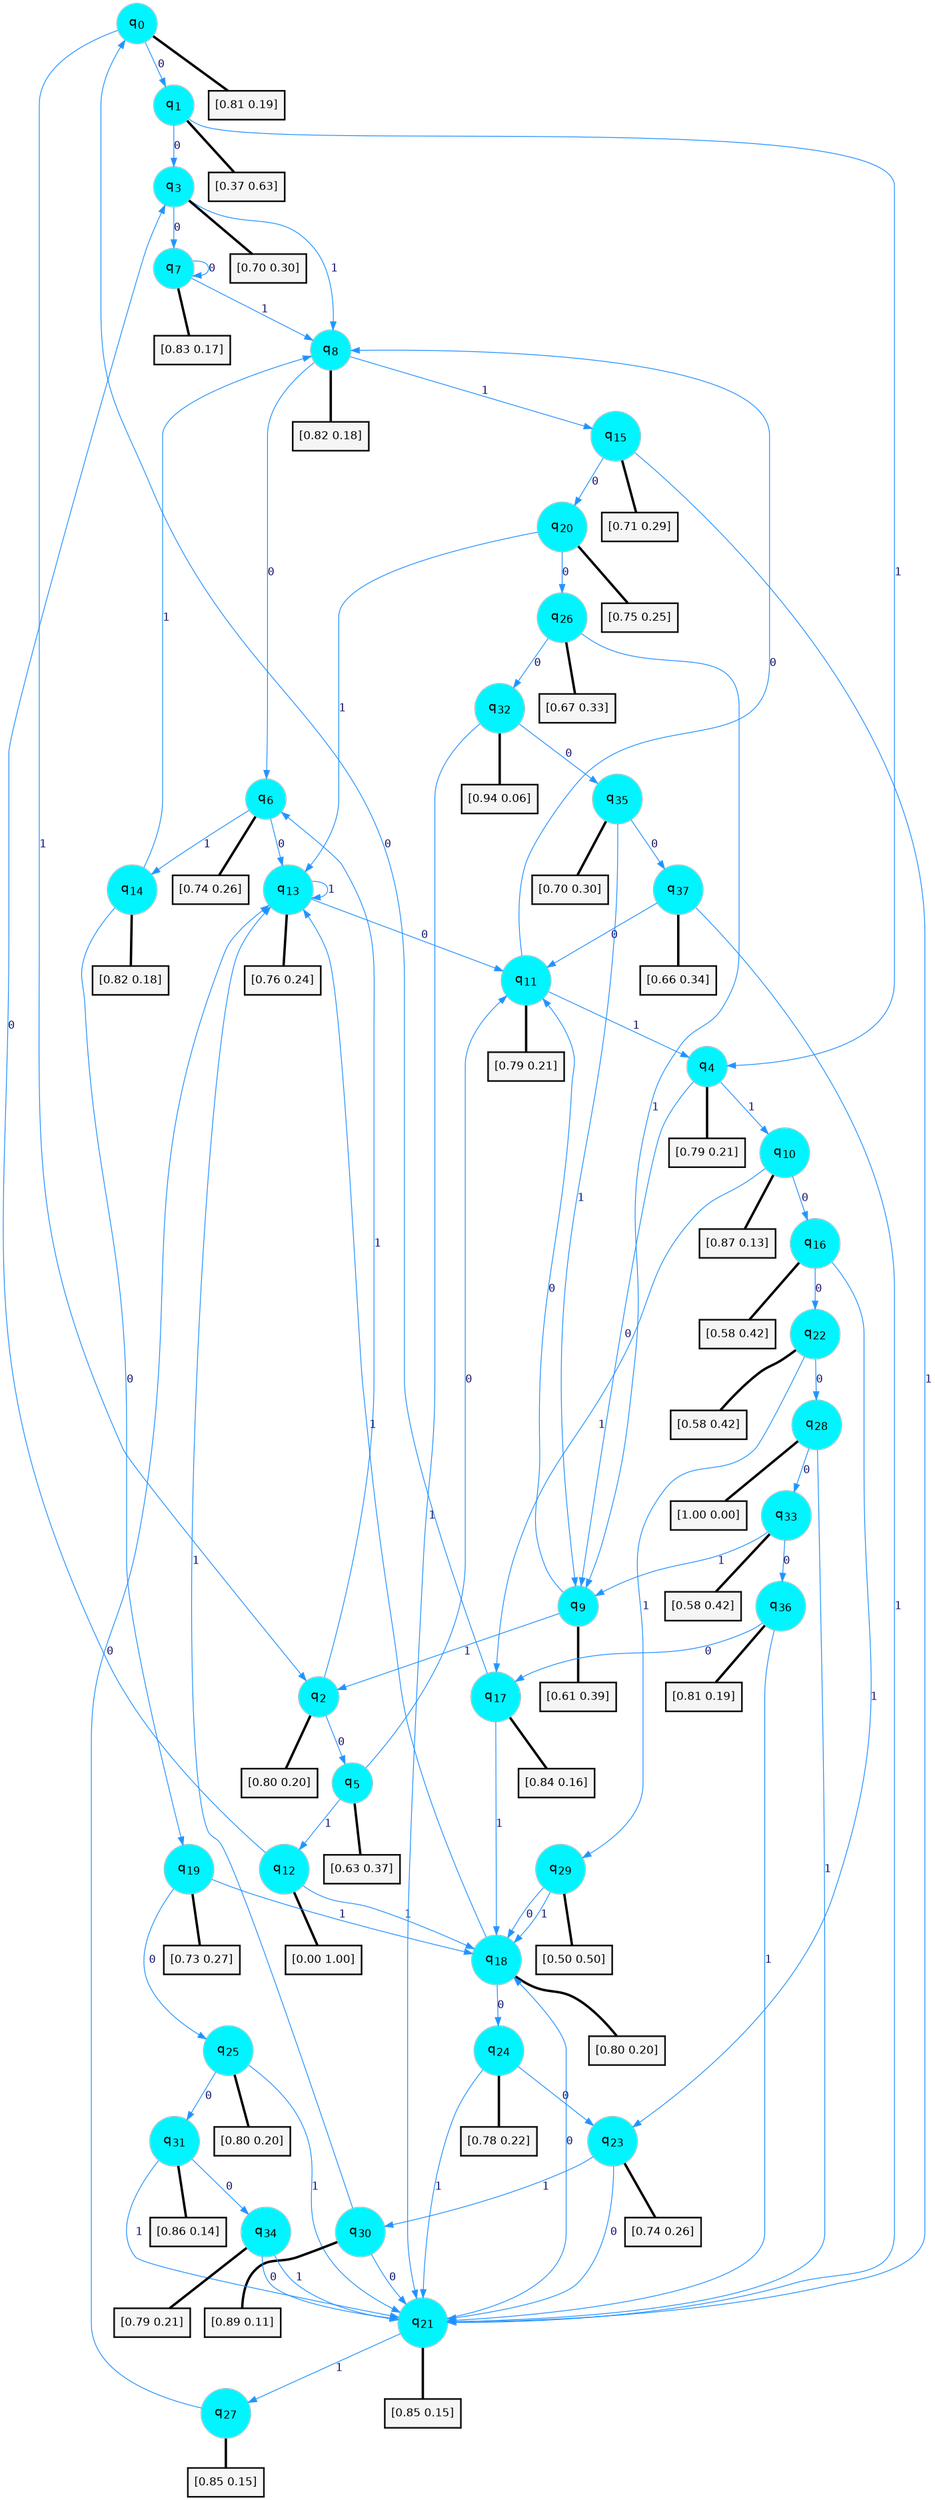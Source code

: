 digraph G {
graph [
bgcolor=transparent, dpi=300, rankdir=TD, size="40,25"];
node [
color=gray, fillcolor=turquoise1, fontcolor=black, fontname=Helvetica, fontsize=16, fontweight=bold, shape=circle, style=filled];
edge [
arrowsize=1, color=dodgerblue1, fontcolor=midnightblue, fontname=courier, fontweight=bold, penwidth=1, style=solid, weight=20];
0[label=<q<SUB>0</SUB>>];
1[label=<q<SUB>1</SUB>>];
2[label=<q<SUB>2</SUB>>];
3[label=<q<SUB>3</SUB>>];
4[label=<q<SUB>4</SUB>>];
5[label=<q<SUB>5</SUB>>];
6[label=<q<SUB>6</SUB>>];
7[label=<q<SUB>7</SUB>>];
8[label=<q<SUB>8</SUB>>];
9[label=<q<SUB>9</SUB>>];
10[label=<q<SUB>10</SUB>>];
11[label=<q<SUB>11</SUB>>];
12[label=<q<SUB>12</SUB>>];
13[label=<q<SUB>13</SUB>>];
14[label=<q<SUB>14</SUB>>];
15[label=<q<SUB>15</SUB>>];
16[label=<q<SUB>16</SUB>>];
17[label=<q<SUB>17</SUB>>];
18[label=<q<SUB>18</SUB>>];
19[label=<q<SUB>19</SUB>>];
20[label=<q<SUB>20</SUB>>];
21[label=<q<SUB>21</SUB>>];
22[label=<q<SUB>22</SUB>>];
23[label=<q<SUB>23</SUB>>];
24[label=<q<SUB>24</SUB>>];
25[label=<q<SUB>25</SUB>>];
26[label=<q<SUB>26</SUB>>];
27[label=<q<SUB>27</SUB>>];
28[label=<q<SUB>28</SUB>>];
29[label=<q<SUB>29</SUB>>];
30[label=<q<SUB>30</SUB>>];
31[label=<q<SUB>31</SUB>>];
32[label=<q<SUB>32</SUB>>];
33[label=<q<SUB>33</SUB>>];
34[label=<q<SUB>34</SUB>>];
35[label=<q<SUB>35</SUB>>];
36[label=<q<SUB>36</SUB>>];
37[label=<q<SUB>37</SUB>>];
38[label="[0.81 0.19]", shape=box,fontcolor=black, fontname=Helvetica, fontsize=14, penwidth=2, fillcolor=whitesmoke,color=black];
39[label="[0.37 0.63]", shape=box,fontcolor=black, fontname=Helvetica, fontsize=14, penwidth=2, fillcolor=whitesmoke,color=black];
40[label="[0.80 0.20]", shape=box,fontcolor=black, fontname=Helvetica, fontsize=14, penwidth=2, fillcolor=whitesmoke,color=black];
41[label="[0.70 0.30]", shape=box,fontcolor=black, fontname=Helvetica, fontsize=14, penwidth=2, fillcolor=whitesmoke,color=black];
42[label="[0.79 0.21]", shape=box,fontcolor=black, fontname=Helvetica, fontsize=14, penwidth=2, fillcolor=whitesmoke,color=black];
43[label="[0.63 0.37]", shape=box,fontcolor=black, fontname=Helvetica, fontsize=14, penwidth=2, fillcolor=whitesmoke,color=black];
44[label="[0.74 0.26]", shape=box,fontcolor=black, fontname=Helvetica, fontsize=14, penwidth=2, fillcolor=whitesmoke,color=black];
45[label="[0.83 0.17]", shape=box,fontcolor=black, fontname=Helvetica, fontsize=14, penwidth=2, fillcolor=whitesmoke,color=black];
46[label="[0.82 0.18]", shape=box,fontcolor=black, fontname=Helvetica, fontsize=14, penwidth=2, fillcolor=whitesmoke,color=black];
47[label="[0.61 0.39]", shape=box,fontcolor=black, fontname=Helvetica, fontsize=14, penwidth=2, fillcolor=whitesmoke,color=black];
48[label="[0.87 0.13]", shape=box,fontcolor=black, fontname=Helvetica, fontsize=14, penwidth=2, fillcolor=whitesmoke,color=black];
49[label="[0.79 0.21]", shape=box,fontcolor=black, fontname=Helvetica, fontsize=14, penwidth=2, fillcolor=whitesmoke,color=black];
50[label="[0.00 1.00]", shape=box,fontcolor=black, fontname=Helvetica, fontsize=14, penwidth=2, fillcolor=whitesmoke,color=black];
51[label="[0.76 0.24]", shape=box,fontcolor=black, fontname=Helvetica, fontsize=14, penwidth=2, fillcolor=whitesmoke,color=black];
52[label="[0.82 0.18]", shape=box,fontcolor=black, fontname=Helvetica, fontsize=14, penwidth=2, fillcolor=whitesmoke,color=black];
53[label="[0.71 0.29]", shape=box,fontcolor=black, fontname=Helvetica, fontsize=14, penwidth=2, fillcolor=whitesmoke,color=black];
54[label="[0.58 0.42]", shape=box,fontcolor=black, fontname=Helvetica, fontsize=14, penwidth=2, fillcolor=whitesmoke,color=black];
55[label="[0.84 0.16]", shape=box,fontcolor=black, fontname=Helvetica, fontsize=14, penwidth=2, fillcolor=whitesmoke,color=black];
56[label="[0.80 0.20]", shape=box,fontcolor=black, fontname=Helvetica, fontsize=14, penwidth=2, fillcolor=whitesmoke,color=black];
57[label="[0.73 0.27]", shape=box,fontcolor=black, fontname=Helvetica, fontsize=14, penwidth=2, fillcolor=whitesmoke,color=black];
58[label="[0.75 0.25]", shape=box,fontcolor=black, fontname=Helvetica, fontsize=14, penwidth=2, fillcolor=whitesmoke,color=black];
59[label="[0.85 0.15]", shape=box,fontcolor=black, fontname=Helvetica, fontsize=14, penwidth=2, fillcolor=whitesmoke,color=black];
60[label="[0.58 0.42]", shape=box,fontcolor=black, fontname=Helvetica, fontsize=14, penwidth=2, fillcolor=whitesmoke,color=black];
61[label="[0.74 0.26]", shape=box,fontcolor=black, fontname=Helvetica, fontsize=14, penwidth=2, fillcolor=whitesmoke,color=black];
62[label="[0.78 0.22]", shape=box,fontcolor=black, fontname=Helvetica, fontsize=14, penwidth=2, fillcolor=whitesmoke,color=black];
63[label="[0.80 0.20]", shape=box,fontcolor=black, fontname=Helvetica, fontsize=14, penwidth=2, fillcolor=whitesmoke,color=black];
64[label="[0.67 0.33]", shape=box,fontcolor=black, fontname=Helvetica, fontsize=14, penwidth=2, fillcolor=whitesmoke,color=black];
65[label="[0.85 0.15]", shape=box,fontcolor=black, fontname=Helvetica, fontsize=14, penwidth=2, fillcolor=whitesmoke,color=black];
66[label="[1.00 0.00]", shape=box,fontcolor=black, fontname=Helvetica, fontsize=14, penwidth=2, fillcolor=whitesmoke,color=black];
67[label="[0.50 0.50]", shape=box,fontcolor=black, fontname=Helvetica, fontsize=14, penwidth=2, fillcolor=whitesmoke,color=black];
68[label="[0.89 0.11]", shape=box,fontcolor=black, fontname=Helvetica, fontsize=14, penwidth=2, fillcolor=whitesmoke,color=black];
69[label="[0.86 0.14]", shape=box,fontcolor=black, fontname=Helvetica, fontsize=14, penwidth=2, fillcolor=whitesmoke,color=black];
70[label="[0.94 0.06]", shape=box,fontcolor=black, fontname=Helvetica, fontsize=14, penwidth=2, fillcolor=whitesmoke,color=black];
71[label="[0.58 0.42]", shape=box,fontcolor=black, fontname=Helvetica, fontsize=14, penwidth=2, fillcolor=whitesmoke,color=black];
72[label="[0.79 0.21]", shape=box,fontcolor=black, fontname=Helvetica, fontsize=14, penwidth=2, fillcolor=whitesmoke,color=black];
73[label="[0.70 0.30]", shape=box,fontcolor=black, fontname=Helvetica, fontsize=14, penwidth=2, fillcolor=whitesmoke,color=black];
74[label="[0.81 0.19]", shape=box,fontcolor=black, fontname=Helvetica, fontsize=14, penwidth=2, fillcolor=whitesmoke,color=black];
75[label="[0.66 0.34]", shape=box,fontcolor=black, fontname=Helvetica, fontsize=14, penwidth=2, fillcolor=whitesmoke,color=black];
0->1 [label=0];
0->2 [label=1];
0->38 [arrowhead=none, penwidth=3,color=black];
1->3 [label=0];
1->4 [label=1];
1->39 [arrowhead=none, penwidth=3,color=black];
2->5 [label=0];
2->6 [label=1];
2->40 [arrowhead=none, penwidth=3,color=black];
3->7 [label=0];
3->8 [label=1];
3->41 [arrowhead=none, penwidth=3,color=black];
4->9 [label=0];
4->10 [label=1];
4->42 [arrowhead=none, penwidth=3,color=black];
5->11 [label=0];
5->12 [label=1];
5->43 [arrowhead=none, penwidth=3,color=black];
6->13 [label=0];
6->14 [label=1];
6->44 [arrowhead=none, penwidth=3,color=black];
7->7 [label=0];
7->8 [label=1];
7->45 [arrowhead=none, penwidth=3,color=black];
8->6 [label=0];
8->15 [label=1];
8->46 [arrowhead=none, penwidth=3,color=black];
9->11 [label=0];
9->2 [label=1];
9->47 [arrowhead=none, penwidth=3,color=black];
10->16 [label=0];
10->17 [label=1];
10->48 [arrowhead=none, penwidth=3,color=black];
11->8 [label=0];
11->4 [label=1];
11->49 [arrowhead=none, penwidth=3,color=black];
12->3 [label=0];
12->18 [label=1];
12->50 [arrowhead=none, penwidth=3,color=black];
13->11 [label=0];
13->13 [label=1];
13->51 [arrowhead=none, penwidth=3,color=black];
14->19 [label=0];
14->8 [label=1];
14->52 [arrowhead=none, penwidth=3,color=black];
15->20 [label=0];
15->21 [label=1];
15->53 [arrowhead=none, penwidth=3,color=black];
16->22 [label=0];
16->23 [label=1];
16->54 [arrowhead=none, penwidth=3,color=black];
17->0 [label=0];
17->18 [label=1];
17->55 [arrowhead=none, penwidth=3,color=black];
18->24 [label=0];
18->13 [label=1];
18->56 [arrowhead=none, penwidth=3,color=black];
19->25 [label=0];
19->18 [label=1];
19->57 [arrowhead=none, penwidth=3,color=black];
20->26 [label=0];
20->13 [label=1];
20->58 [arrowhead=none, penwidth=3,color=black];
21->18 [label=0];
21->27 [label=1];
21->59 [arrowhead=none, penwidth=3,color=black];
22->28 [label=0];
22->29 [label=1];
22->60 [arrowhead=none, penwidth=3,color=black];
23->21 [label=0];
23->30 [label=1];
23->61 [arrowhead=none, penwidth=3,color=black];
24->23 [label=0];
24->21 [label=1];
24->62 [arrowhead=none, penwidth=3,color=black];
25->31 [label=0];
25->21 [label=1];
25->63 [arrowhead=none, penwidth=3,color=black];
26->32 [label=0];
26->9 [label=1];
26->64 [arrowhead=none, penwidth=3,color=black];
27->13 [label=0];
27->65 [arrowhead=none, penwidth=3,color=black];
28->33 [label=0];
28->21 [label=1];
28->66 [arrowhead=none, penwidth=3,color=black];
29->18 [label=0];
29->18 [label=1];
29->67 [arrowhead=none, penwidth=3,color=black];
30->21 [label=0];
30->13 [label=1];
30->68 [arrowhead=none, penwidth=3,color=black];
31->34 [label=0];
31->21 [label=1];
31->69 [arrowhead=none, penwidth=3,color=black];
32->35 [label=0];
32->21 [label=1];
32->70 [arrowhead=none, penwidth=3,color=black];
33->36 [label=0];
33->9 [label=1];
33->71 [arrowhead=none, penwidth=3,color=black];
34->21 [label=0];
34->21 [label=1];
34->72 [arrowhead=none, penwidth=3,color=black];
35->37 [label=0];
35->9 [label=1];
35->73 [arrowhead=none, penwidth=3,color=black];
36->17 [label=0];
36->21 [label=1];
36->74 [arrowhead=none, penwidth=3,color=black];
37->11 [label=0];
37->21 [label=1];
37->75 [arrowhead=none, penwidth=3,color=black];
}

